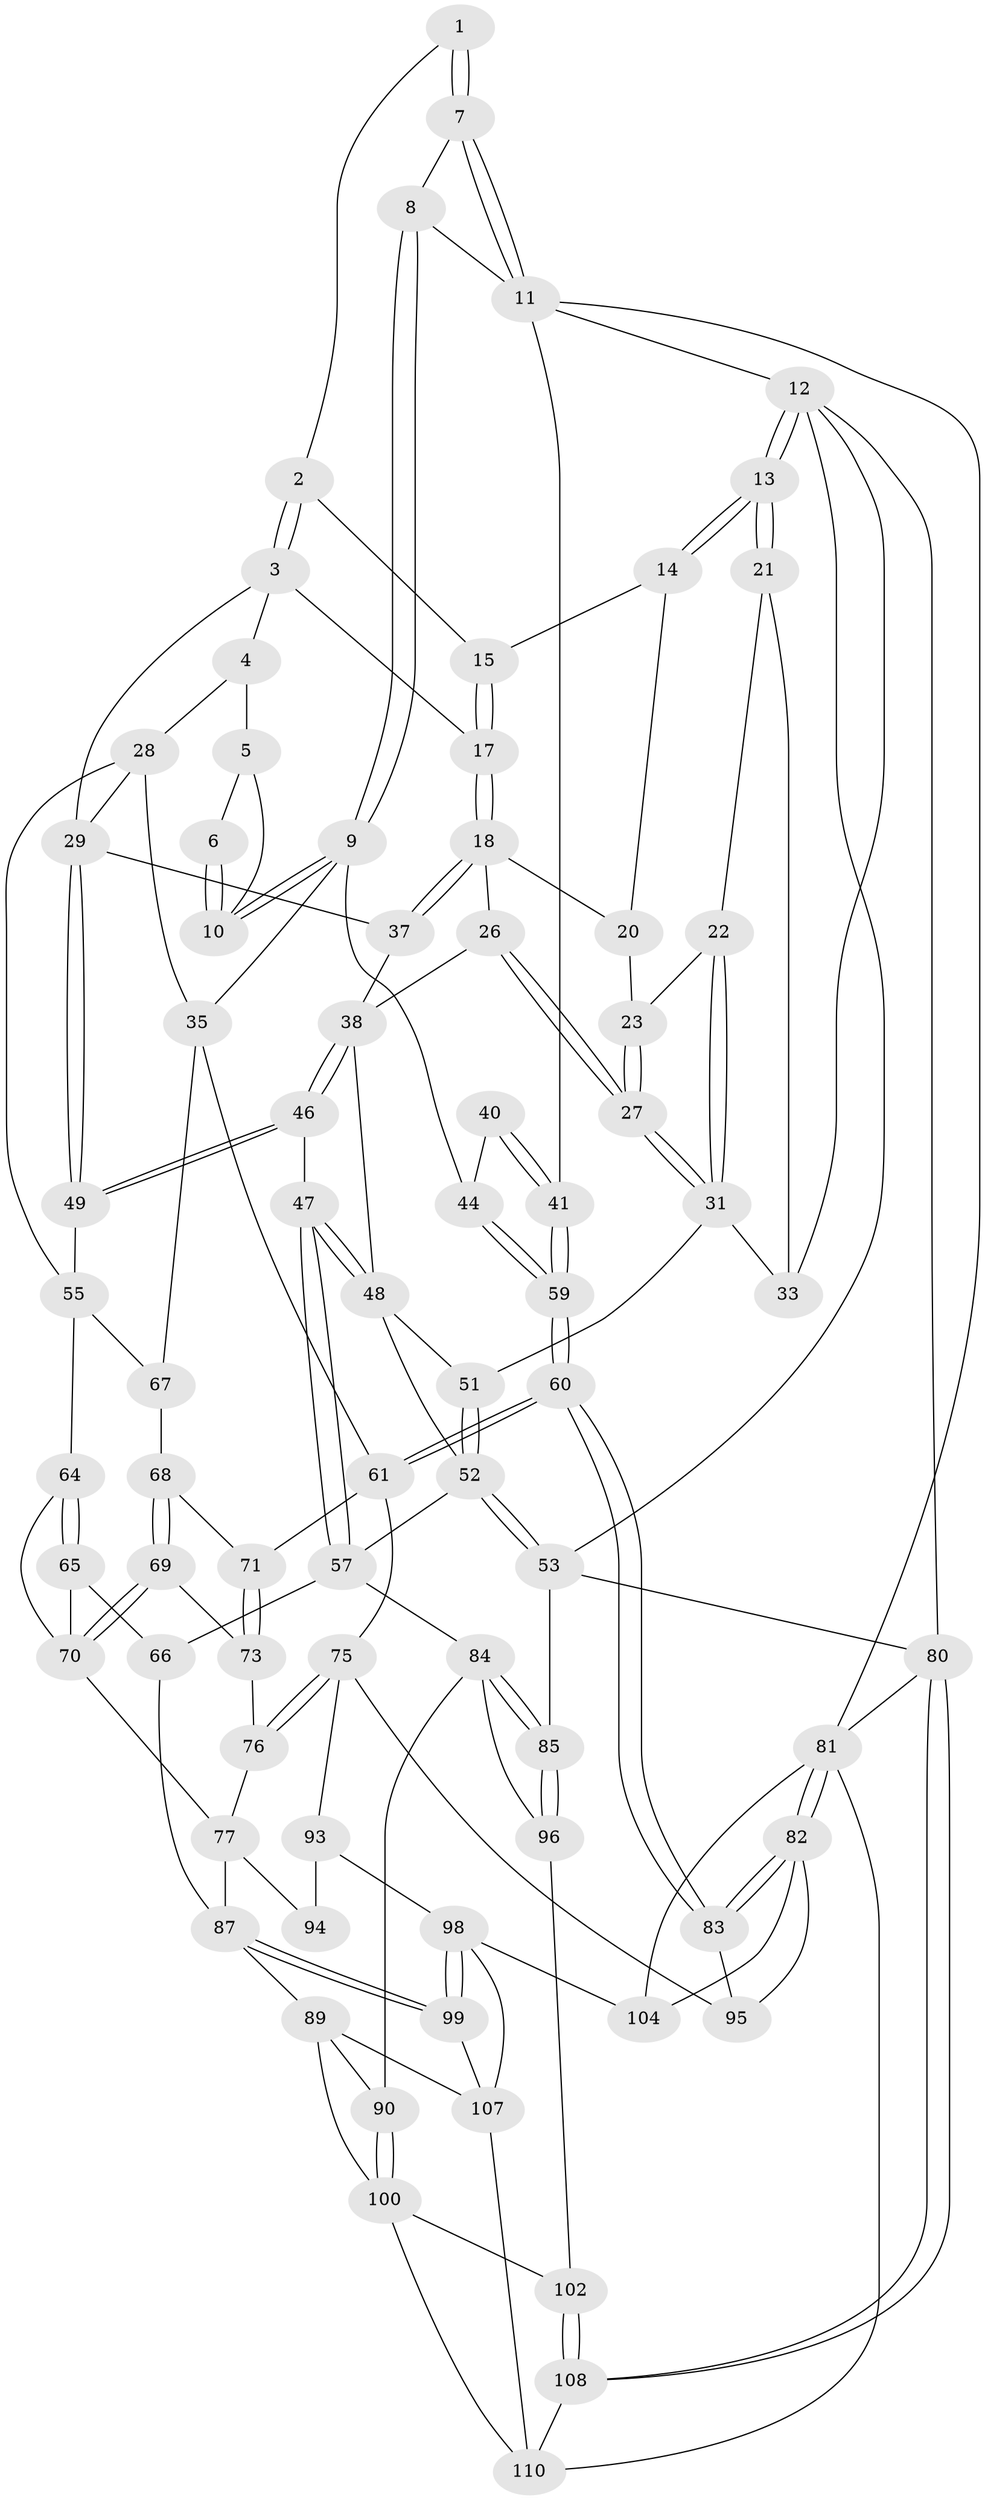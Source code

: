 // original degree distribution, {3: 0.026785714285714284, 4: 0.23214285714285715, 5: 0.5089285714285714, 6: 0.23214285714285715}
// Generated by graph-tools (version 1.1) at 2025/11/02/27/25 16:11:57]
// undirected, 78 vertices, 174 edges
graph export_dot {
graph [start="1"]
  node [color=gray90,style=filled];
  1 [pos="+0.8515147659339738+0"];
  2 [pos="+0.5618271066920111+0"];
  3 [pos="+0.5621399939654037+0",super="+16"];
  4 [pos="+0.6217190407240167+0.00602316462299179",super="+25"];
  5 [pos="+0.7218562029292693+0.028614817973370107",super="+24"];
  6 [pos="+0.8053244209370356+0"];
  7 [pos="+1+0"];
  8 [pos="+0.8475696512344689+0.11598097481787427",super="+43"];
  9 [pos="+0.8124931285333308+0.1380593429442271",super="+34"];
  10 [pos="+0.7784392954359035+0.09508168466600563"];
  11 [pos="+1+0",super="+42"];
  12 [pos="+0+0",super="+45"];
  13 [pos="+0+0"];
  14 [pos="+0.20505151141680167+0"];
  15 [pos="+0.2831015619168064+0"];
  17 [pos="+0.3523301319081119+0.00694932297393713"];
  18 [pos="+0.35055841014312245+0.08028881446330131",super="+19"];
  20 [pos="+0.19436874325615658+0"];
  21 [pos="+0.0670530165695278+0.06093051271370045"];
  22 [pos="+0.06877837048187063+0.0614749449481985"];
  23 [pos="+0.15930603520258022+0.03610776920947653"];
  26 [pos="+0.18859207233465353+0.14218703935142948"];
  27 [pos="+0.17832726644555144+0.14249182303128594"];
  28 [pos="+0.611448608193542+0.20524055436931715",super="+36"];
  29 [pos="+0.5356485140930299+0.19139254703813985",super="+30"];
  31 [pos="+0.14636742362827931+0.16697777039828507",super="+32"];
  33 [pos="+0.016522456594076525+0.1366442553212018"];
  35 [pos="+0.7114039331844646+0.2511215958997142",super="+63"];
  37 [pos="+0.3535770219984979+0.08705589974992943"];
  38 [pos="+0.3088686538387459+0.16147435398648613",super="+39"];
  40 [pos="+0.9290957311113988+0.15570824985831214"];
  41 [pos="+1+0.3067401117406721"];
  44 [pos="+0.8675866189634395+0.27254286145783585"];
  46 [pos="+0.3476754938940158+0.2705367662512749"];
  47 [pos="+0.3120811109253516+0.2925372273418458"];
  48 [pos="+0.26861721124403115+0.28395706117997727",super="+50"];
  49 [pos="+0.46986631040132104+0.27742969278611485"];
  51 [pos="+0.12564097416215494+0.24543773234832583"];
  52 [pos="+0.020296596890616116+0.36309009562462347",super="+54"];
  53 [pos="+0+0.3532371321566428",super="+79"];
  55 [pos="+0.5820824598434198+0.3749275379675543",super="+56"];
  57 [pos="+0.27179826177634714+0.5106405499795651",super="+58"];
  59 [pos="+1+0.42175215635359997"];
  60 [pos="+1+0.45839089774311553"];
  61 [pos="+0.7838367518491842+0.4430440757318742",super="+62"];
  64 [pos="+0.47758187380567907+0.4087694399914657"];
  65 [pos="+0.3033882939404276+0.5160436358382217"];
  66 [pos="+0.2990794395630503+0.5177466148286684"];
  67 [pos="+0.618573904617656+0.3881328269978621"];
  68 [pos="+0.6207346060097897+0.40225368272550516"];
  69 [pos="+0.5761507743650061+0.45308951167573"];
  70 [pos="+0.5175912102464342+0.45707504504150454",super="+78"];
  71 [pos="+0.6383959072259009+0.4246207744290899",super="+72"];
  73 [pos="+0.6112407626491962+0.4604318502881549",super="+74"];
  75 [pos="+0.6960707078682018+0.6151186353182801",super="+92"];
  76 [pos="+0.6594686366492754+0.5942230812370217"];
  77 [pos="+0.5483956751771453+0.5813288219276745",super="+86"];
  80 [pos="+0+1"];
  81 [pos="+1+1",super="+112"];
  82 [pos="+1+1",super="+103"];
  83 [pos="+1+0.4912408027966218"];
  84 [pos="+0.17969737092581947+0.5563472251664455",super="+91"];
  85 [pos="+0+0.7419122911909155"];
  87 [pos="+0.45022404714111275+0.6977367949778913",super="+88"];
  89 [pos="+0.40327436708826636+0.6959428342039836",super="+106"];
  90 [pos="+0.24950171198797833+0.7254051900297835"];
  93 [pos="+0.6560402017630507+0.723279783377863",super="+97"];
  94 [pos="+0.5536670675722344+0.691912897914266"];
  95 [pos="+0.8053471297653538+0.6756075057414908"];
  96 [pos="+0.12355882690149533+0.7792660211573561"];
  98 [pos="+0.5859482228270247+0.8857855485924674",super="+105"];
  99 [pos="+0.5056090849963097+0.7811029500691293"];
  100 [pos="+0.24102234805408393+0.8076382393439634",super="+101"];
  102 [pos="+0.18463935589588015+0.8132275637101267"];
  104 [pos="+0.6180319532919513+0.9691667727569973"];
  107 [pos="+0.364465069804032+0.8481775436857895",super="+109"];
  108 [pos="+0.009864244965048655+1"];
  110 [pos="+0.30542598927771436+0.9093736720227525",super="+111"];
  1 -- 2;
  1 -- 7;
  1 -- 7;
  2 -- 3;
  2 -- 3;
  2 -- 15;
  3 -- 4;
  3 -- 17;
  3 -- 29;
  4 -- 5 [weight=2];
  4 -- 28;
  5 -- 6;
  5 -- 10;
  6 -- 10;
  6 -- 10;
  7 -- 8;
  7 -- 11;
  7 -- 11;
  8 -- 9;
  8 -- 9;
  8 -- 11;
  9 -- 10;
  9 -- 10;
  9 -- 35;
  9 -- 44;
  11 -- 12;
  11 -- 81;
  11 -- 41;
  12 -- 13;
  12 -- 13;
  12 -- 80;
  12 -- 33;
  12 -- 53;
  13 -- 14;
  13 -- 14;
  13 -- 21;
  13 -- 21;
  14 -- 15;
  14 -- 20;
  15 -- 17;
  15 -- 17;
  17 -- 18;
  17 -- 18;
  18 -- 37;
  18 -- 37;
  18 -- 26;
  18 -- 20;
  20 -- 23;
  21 -- 22;
  21 -- 33;
  22 -- 23;
  22 -- 31;
  22 -- 31;
  23 -- 27;
  23 -- 27;
  26 -- 27;
  26 -- 27;
  26 -- 38;
  27 -- 31;
  27 -- 31;
  28 -- 29;
  28 -- 35;
  28 -- 55;
  29 -- 49;
  29 -- 49;
  29 -- 37;
  31 -- 33;
  31 -- 51;
  35 -- 67;
  35 -- 61;
  37 -- 38;
  38 -- 46;
  38 -- 46;
  38 -- 48;
  40 -- 41;
  40 -- 41;
  40 -- 44;
  41 -- 59;
  41 -- 59;
  44 -- 59;
  44 -- 59;
  46 -- 47;
  46 -- 49;
  46 -- 49;
  47 -- 48;
  47 -- 48;
  47 -- 57;
  47 -- 57;
  48 -- 51;
  48 -- 52;
  49 -- 55;
  51 -- 52;
  51 -- 52;
  52 -- 53;
  52 -- 53;
  52 -- 57;
  53 -- 80;
  53 -- 85;
  55 -- 67;
  55 -- 64;
  57 -- 66;
  57 -- 84;
  59 -- 60;
  59 -- 60;
  60 -- 61;
  60 -- 61;
  60 -- 83;
  60 -- 83;
  61 -- 75;
  61 -- 71;
  64 -- 65;
  64 -- 65;
  64 -- 70;
  65 -- 66;
  65 -- 70;
  66 -- 87;
  67 -- 68;
  68 -- 69;
  68 -- 69;
  68 -- 71;
  69 -- 70;
  69 -- 70;
  69 -- 73;
  70 -- 77;
  71 -- 73 [weight=2];
  71 -- 73;
  73 -- 76;
  75 -- 76;
  75 -- 76;
  75 -- 93;
  75 -- 95;
  76 -- 77;
  77 -- 94;
  77 -- 87;
  80 -- 108;
  80 -- 108;
  80 -- 81;
  81 -- 82;
  81 -- 82;
  81 -- 104;
  81 -- 110;
  82 -- 83;
  82 -- 83;
  82 -- 104;
  82 -- 95;
  83 -- 95;
  84 -- 85;
  84 -- 85;
  84 -- 96;
  84 -- 90;
  85 -- 96;
  85 -- 96;
  87 -- 99;
  87 -- 99;
  87 -- 89;
  89 -- 90;
  89 -- 107;
  89 -- 100;
  90 -- 100;
  90 -- 100;
  93 -- 94 [weight=2];
  93 -- 98;
  96 -- 102;
  98 -- 99;
  98 -- 99;
  98 -- 104;
  98 -- 107;
  99 -- 107;
  100 -- 102;
  100 -- 110;
  102 -- 108;
  102 -- 108;
  107 -- 110;
  108 -- 110;
}
